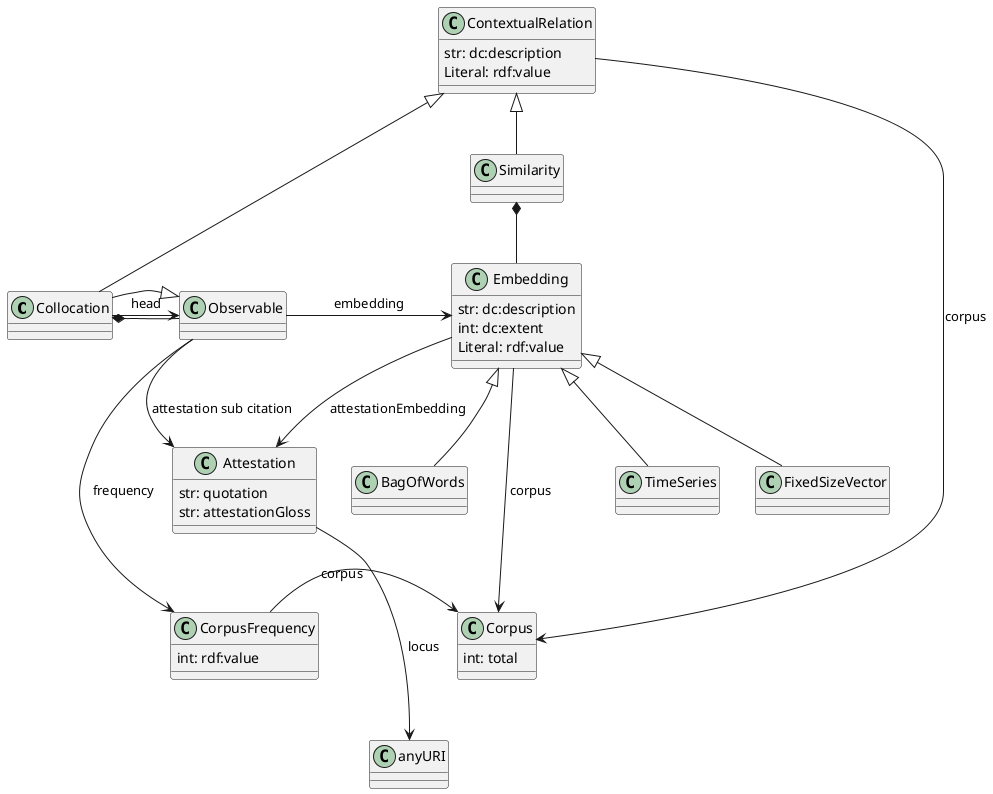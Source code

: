 @startuml

Collocation *-down- Observable

Embedding -down-> Attestation: attestationEmbedding
Attestation -[hidden]-> CorpusFrequency


Observable -> Embedding: embedding
Observable -> CorpusFrequency: frequency
Observable -> Attestation: attestation sub citation

class Embedding {
 str: dc:description
 int: dc:extent
 Literal: rdf:value
}

FixedSizeVector -up-|> Embedding
BagOfWords -up-|> Embedding
TimeSeries -up-|> Embedding

class ContextualRelation {
  str: dc:description
  Literal: rdf:value
}

ContextualRelation <|-down- Collocation
ContextualRelation <|-down- Similarity
Similarity *-down- Embedding

class CorpusFrequency {
  int: rdf:value
}

class Attestation {
  str: quotation
  str: attestationGloss
}

class Corpus {
  int: total
}

Attestation -> anyURI: locus
CorpusFrequency -> Corpus: corpus
Embedding -> Corpus: corpus
ContextualRelation -> Corpus: corpus

Corpus -[hidden]-> anyURI

Collocation -> Observable: head
Collocation -|> Observable

@enduml
